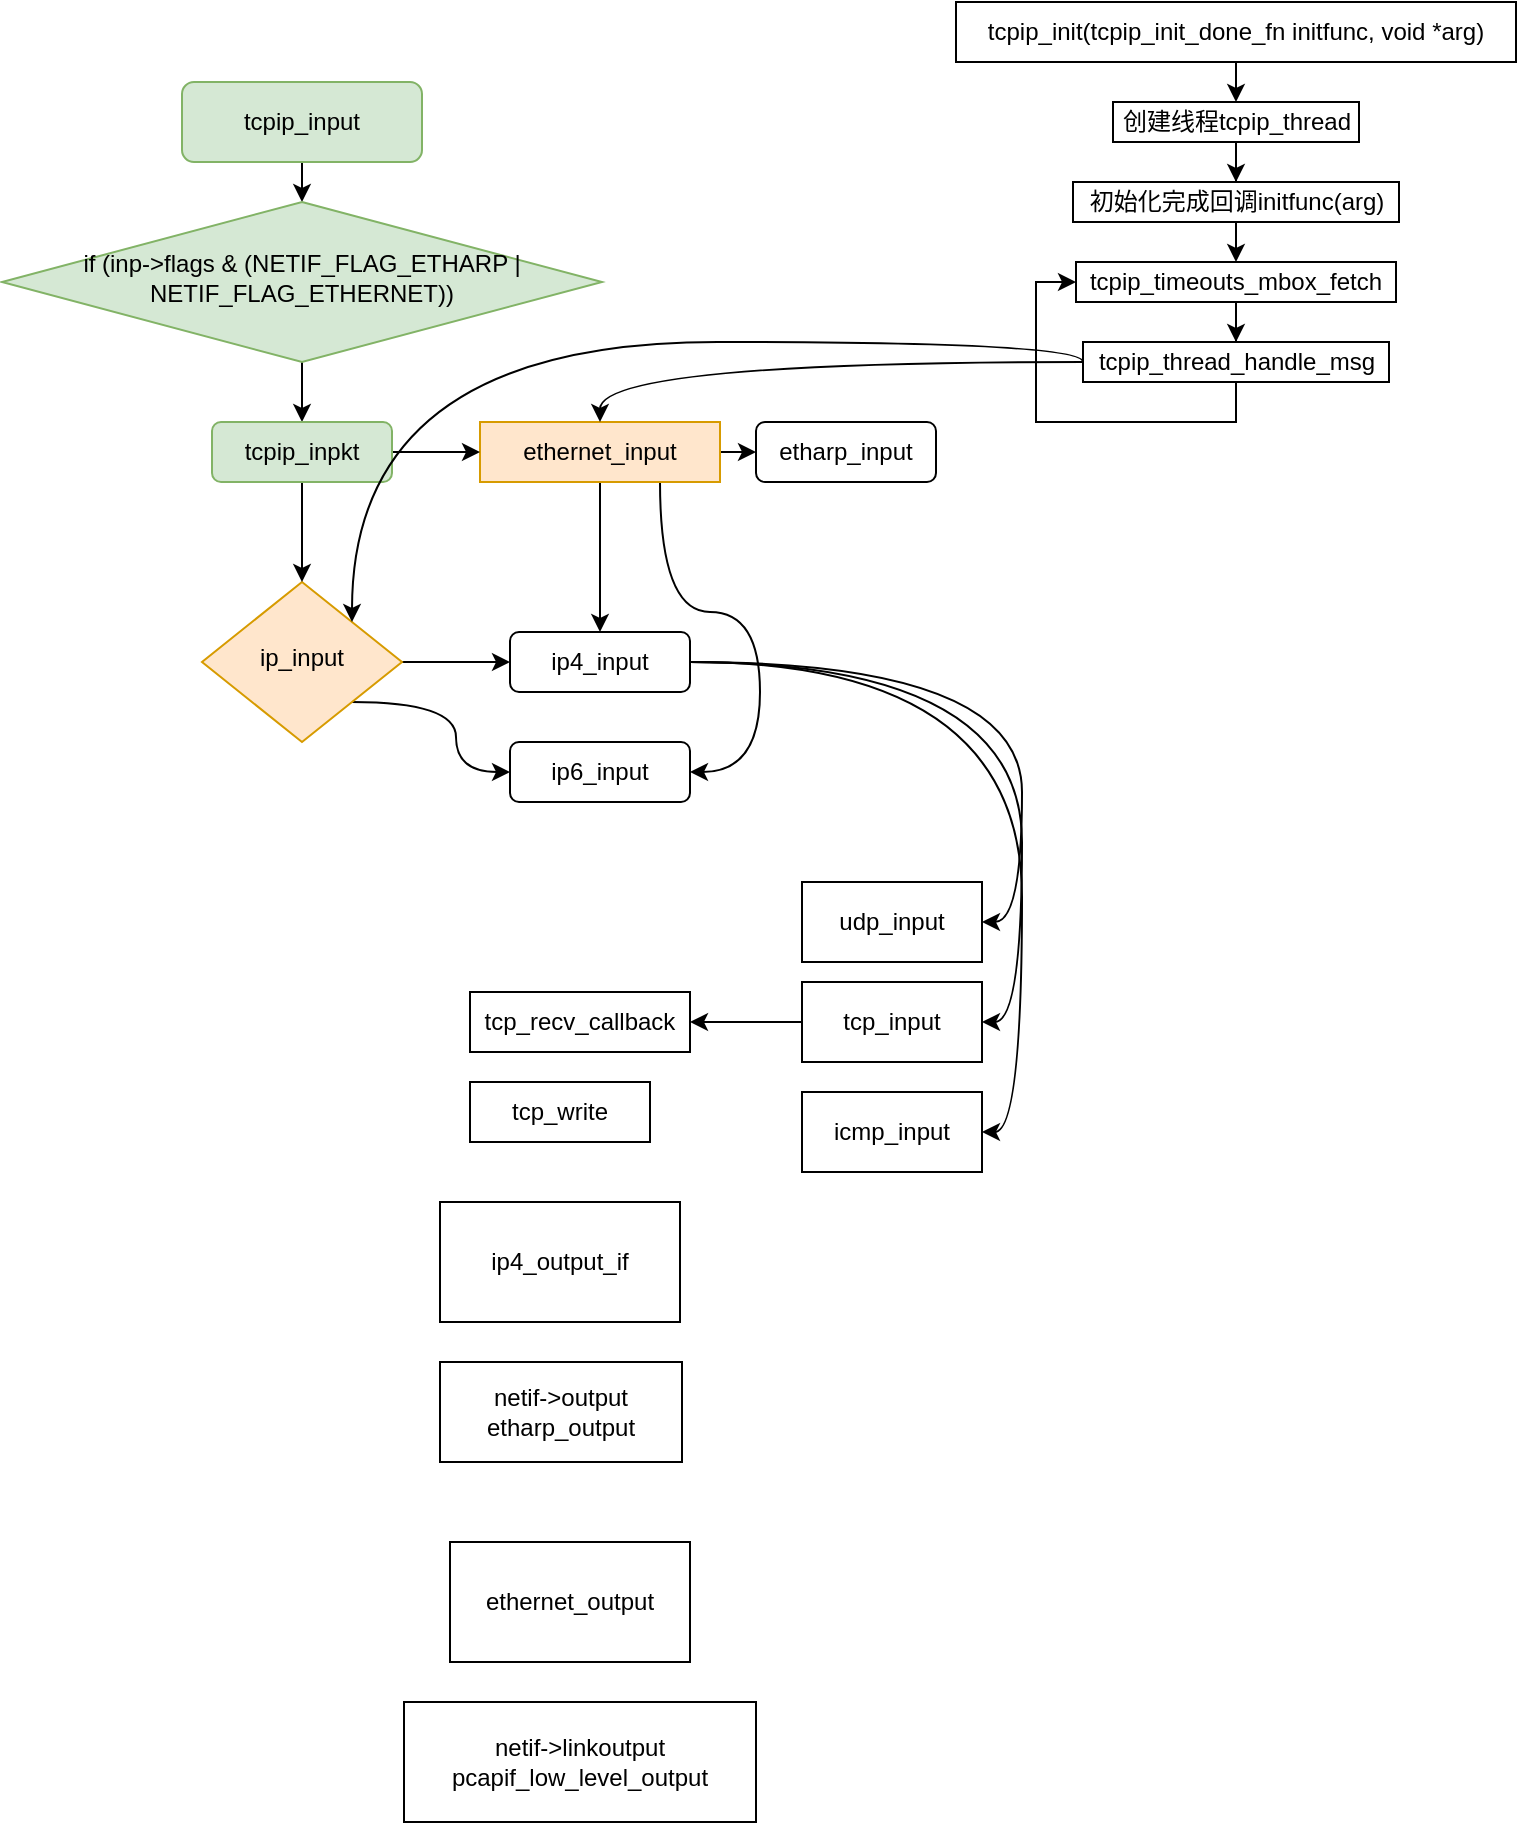 <mxfile version="22.1.0" type="github">
  <diagram id="C5RBs43oDa-KdzZeNtuy" name="Page-1">
    <mxGraphModel dx="839" dy="527" grid="1" gridSize="10" guides="1" tooltips="1" connect="1" arrows="1" fold="1" page="1" pageScale="1" pageWidth="827" pageHeight="1169" math="0" shadow="0">
      <root>
        <mxCell id="WIyWlLk6GJQsqaUBKTNV-0" />
        <mxCell id="WIyWlLk6GJQsqaUBKTNV-1" parent="WIyWlLk6GJQsqaUBKTNV-0" />
        <mxCell id="I_E26UzWS_VHLFwQ0atA-13" style="edgeStyle=orthogonalEdgeStyle;rounded=0;orthogonalLoop=1;jettySize=auto;html=1;exitX=0.5;exitY=1;exitDx=0;exitDy=0;entryX=0.5;entryY=0;entryDx=0;entryDy=0;" parent="WIyWlLk6GJQsqaUBKTNV-1" source="WIyWlLk6GJQsqaUBKTNV-3" target="WIyWlLk6GJQsqaUBKTNV-6" edge="1">
          <mxGeometry relative="1" as="geometry" />
        </mxCell>
        <mxCell id="WIyWlLk6GJQsqaUBKTNV-3" value="tcpip_input" style="rounded=1;whiteSpace=wrap;html=1;fontSize=12;glass=0;strokeWidth=1;shadow=0;fillColor=#d5e8d4;strokeColor=#82b366;" parent="WIyWlLk6GJQsqaUBKTNV-1" vertex="1">
          <mxGeometry x="160" y="40" width="120" height="40" as="geometry" />
        </mxCell>
        <mxCell id="I_E26UzWS_VHLFwQ0atA-14" style="edgeStyle=orthogonalEdgeStyle;rounded=0;orthogonalLoop=1;jettySize=auto;html=1;exitX=0.5;exitY=1;exitDx=0;exitDy=0;entryX=0.5;entryY=0;entryDx=0;entryDy=0;" parent="WIyWlLk6GJQsqaUBKTNV-1" source="WIyWlLk6GJQsqaUBKTNV-6" target="I_E26UzWS_VHLFwQ0atA-8" edge="1">
          <mxGeometry relative="1" as="geometry" />
        </mxCell>
        <mxCell id="WIyWlLk6GJQsqaUBKTNV-6" value="if (inp-&amp;gt;flags &amp;amp; (NETIF_FLAG_ETHARP | NETIF_FLAG_ETHERNET))" style="rhombus;whiteSpace=wrap;html=1;shadow=0;fontFamily=Helvetica;fontSize=12;align=center;strokeWidth=1;spacing=6;spacingTop=-4;fillColor=#d5e8d4;strokeColor=#82b366;" parent="WIyWlLk6GJQsqaUBKTNV-1" vertex="1">
          <mxGeometry x="70" y="100" width="300" height="80" as="geometry" />
        </mxCell>
        <mxCell id="I_E26UzWS_VHLFwQ0atA-4" style="edgeStyle=orthogonalEdgeStyle;rounded=0;orthogonalLoop=1;jettySize=auto;html=1;exitX=1;exitY=0.5;exitDx=0;exitDy=0;entryX=0;entryY=0.5;entryDx=0;entryDy=0;" parent="WIyWlLk6GJQsqaUBKTNV-1" source="WIyWlLk6GJQsqaUBKTNV-7" target="I_E26UzWS_VHLFwQ0atA-3" edge="1">
          <mxGeometry relative="1" as="geometry" />
        </mxCell>
        <mxCell id="I_E26UzWS_VHLFwQ0atA-25" value="" style="edgeStyle=orthogonalEdgeStyle;rounded=0;orthogonalLoop=1;jettySize=auto;html=1;curved=1;" parent="WIyWlLk6GJQsqaUBKTNV-1" source="WIyWlLk6GJQsqaUBKTNV-7" target="I_E26UzWS_VHLFwQ0atA-1" edge="1">
          <mxGeometry relative="1" as="geometry" />
        </mxCell>
        <mxCell id="I_E26UzWS_VHLFwQ0atA-26" style="edgeStyle=orthogonalEdgeStyle;rounded=0;orthogonalLoop=1;jettySize=auto;html=1;exitX=0.75;exitY=1;exitDx=0;exitDy=0;entryX=1;entryY=0.5;entryDx=0;entryDy=0;curved=1;" parent="WIyWlLk6GJQsqaUBKTNV-1" source="WIyWlLk6GJQsqaUBKTNV-7" target="I_E26UzWS_VHLFwQ0atA-5" edge="1">
          <mxGeometry relative="1" as="geometry" />
        </mxCell>
        <mxCell id="WIyWlLk6GJQsqaUBKTNV-7" value="ethernet_input" style="rounded=1;whiteSpace=wrap;html=1;fontSize=12;glass=0;strokeWidth=1;shadow=0;arcSize=0;fillColor=#ffe6cc;strokeColor=#d79b00;" parent="WIyWlLk6GJQsqaUBKTNV-1" vertex="1">
          <mxGeometry x="309" y="210" width="120" height="30" as="geometry" />
        </mxCell>
        <mxCell id="I_E26UzWS_VHLFwQ0atA-22" style="edgeStyle=orthogonalEdgeStyle;rounded=0;orthogonalLoop=1;jettySize=auto;html=1;" parent="WIyWlLk6GJQsqaUBKTNV-1" source="WIyWlLk6GJQsqaUBKTNV-10" target="I_E26UzWS_VHLFwQ0atA-1" edge="1">
          <mxGeometry relative="1" as="geometry" />
        </mxCell>
        <mxCell id="I_E26UzWS_VHLFwQ0atA-24" style="edgeStyle=orthogonalEdgeStyle;rounded=0;orthogonalLoop=1;jettySize=auto;html=1;exitX=1;exitY=1;exitDx=0;exitDy=0;entryX=0;entryY=0.5;entryDx=0;entryDy=0;elbow=vertical;curved=1;" parent="WIyWlLk6GJQsqaUBKTNV-1" source="WIyWlLk6GJQsqaUBKTNV-10" target="I_E26UzWS_VHLFwQ0atA-5" edge="1">
          <mxGeometry relative="1" as="geometry" />
        </mxCell>
        <mxCell id="WIyWlLk6GJQsqaUBKTNV-10" value="ip_input" style="rhombus;whiteSpace=wrap;html=1;shadow=0;fontFamily=Helvetica;fontSize=12;align=center;strokeWidth=1;spacing=6;spacingTop=-4;fillColor=#ffe6cc;strokeColor=#d79b00;" parent="WIyWlLk6GJQsqaUBKTNV-1" vertex="1">
          <mxGeometry x="170" y="290" width="100" height="80" as="geometry" />
        </mxCell>
        <mxCell id="I_E26UzWS_VHLFwQ0atA-32" style="edgeStyle=orthogonalEdgeStyle;rounded=0;orthogonalLoop=1;jettySize=auto;html=1;entryX=1;entryY=0.5;entryDx=0;entryDy=0;curved=1;exitX=1;exitY=0.5;exitDx=0;exitDy=0;" parent="WIyWlLk6GJQsqaUBKTNV-1" source="I_E26UzWS_VHLFwQ0atA-1" target="I_E26UzWS_VHLFwQ0atA-28" edge="1">
          <mxGeometry relative="1" as="geometry" />
        </mxCell>
        <mxCell id="I_E26UzWS_VHLFwQ0atA-33" style="edgeStyle=orthogonalEdgeStyle;rounded=0;orthogonalLoop=1;jettySize=auto;html=1;exitX=1;exitY=0.5;exitDx=0;exitDy=0;entryX=1;entryY=0.5;entryDx=0;entryDy=0;curved=1;" parent="WIyWlLk6GJQsqaUBKTNV-1" source="I_E26UzWS_VHLFwQ0atA-1" target="I_E26UzWS_VHLFwQ0atA-29" edge="1">
          <mxGeometry relative="1" as="geometry" />
        </mxCell>
        <mxCell id="I_E26UzWS_VHLFwQ0atA-34" style="edgeStyle=orthogonalEdgeStyle;rounded=0;orthogonalLoop=1;jettySize=auto;html=1;exitX=1;exitY=0.5;exitDx=0;exitDy=0;entryX=1;entryY=0.5;entryDx=0;entryDy=0;curved=1;" parent="WIyWlLk6GJQsqaUBKTNV-1" source="I_E26UzWS_VHLFwQ0atA-1" target="I_E26UzWS_VHLFwQ0atA-31" edge="1">
          <mxGeometry relative="1" as="geometry" />
        </mxCell>
        <mxCell id="I_E26UzWS_VHLFwQ0atA-1" value="ip4_input" style="rounded=1;whiteSpace=wrap;html=1;" parent="WIyWlLk6GJQsqaUBKTNV-1" vertex="1">
          <mxGeometry x="324" y="315" width="90" height="30" as="geometry" />
        </mxCell>
        <mxCell id="I_E26UzWS_VHLFwQ0atA-3" value="etharp_input" style="rounded=1;whiteSpace=wrap;html=1;" parent="WIyWlLk6GJQsqaUBKTNV-1" vertex="1">
          <mxGeometry x="447" y="210" width="90" height="30" as="geometry" />
        </mxCell>
        <mxCell id="I_E26UzWS_VHLFwQ0atA-5" value="ip6_input" style="rounded=1;whiteSpace=wrap;html=1;" parent="WIyWlLk6GJQsqaUBKTNV-1" vertex="1">
          <mxGeometry x="324" y="370" width="90" height="30" as="geometry" />
        </mxCell>
        <mxCell id="I_E26UzWS_VHLFwQ0atA-15" style="edgeStyle=orthogonalEdgeStyle;rounded=0;orthogonalLoop=1;jettySize=auto;html=1;exitX=1;exitY=0.5;exitDx=0;exitDy=0;entryX=0;entryY=0.5;entryDx=0;entryDy=0;" parent="WIyWlLk6GJQsqaUBKTNV-1" source="I_E26UzWS_VHLFwQ0atA-8" target="WIyWlLk6GJQsqaUBKTNV-7" edge="1">
          <mxGeometry relative="1" as="geometry" />
        </mxCell>
        <mxCell id="I_E26UzWS_VHLFwQ0atA-16" style="edgeStyle=orthogonalEdgeStyle;rounded=0;orthogonalLoop=1;jettySize=auto;html=1;exitX=0.5;exitY=1;exitDx=0;exitDy=0;entryX=0.5;entryY=0;entryDx=0;entryDy=0;" parent="WIyWlLk6GJQsqaUBKTNV-1" source="I_E26UzWS_VHLFwQ0atA-8" target="WIyWlLk6GJQsqaUBKTNV-10" edge="1">
          <mxGeometry relative="1" as="geometry" />
        </mxCell>
        <mxCell id="I_E26UzWS_VHLFwQ0atA-8" value="tcpip_inpkt" style="rounded=1;whiteSpace=wrap;html=1;fillColor=#d5e8d4;strokeColor=#82b366;" parent="WIyWlLk6GJQsqaUBKTNV-1" vertex="1">
          <mxGeometry x="175" y="210" width="90" height="30" as="geometry" />
        </mxCell>
        <mxCell id="I_E26UzWS_VHLFwQ0atA-28" value="udp_input" style="rounded=0;whiteSpace=wrap;html=1;" parent="WIyWlLk6GJQsqaUBKTNV-1" vertex="1">
          <mxGeometry x="470" y="440" width="90" height="40" as="geometry" />
        </mxCell>
        <mxCell id="Y6cJ1kf8lucf0hTfPH2V-1" style="edgeStyle=orthogonalEdgeStyle;rounded=0;orthogonalLoop=1;jettySize=auto;html=1;curved=1;" edge="1" parent="WIyWlLk6GJQsqaUBKTNV-1" source="I_E26UzWS_VHLFwQ0atA-29" target="Y6cJ1kf8lucf0hTfPH2V-0">
          <mxGeometry relative="1" as="geometry" />
        </mxCell>
        <mxCell id="I_E26UzWS_VHLFwQ0atA-29" value="tcp_input" style="rounded=0;whiteSpace=wrap;html=1;" parent="WIyWlLk6GJQsqaUBKTNV-1" vertex="1">
          <mxGeometry x="470" y="490" width="90" height="40" as="geometry" />
        </mxCell>
        <mxCell id="I_E26UzWS_VHLFwQ0atA-31" value="icmp_input" style="rounded=0;whiteSpace=wrap;html=1;" parent="WIyWlLk6GJQsqaUBKTNV-1" vertex="1">
          <mxGeometry x="470" y="545" width="90" height="40" as="geometry" />
        </mxCell>
        <mxCell id="Y6cJ1kf8lucf0hTfPH2V-0" value="tcp_recv_callback" style="rounded=0;whiteSpace=wrap;html=1;" vertex="1" parent="WIyWlLk6GJQsqaUBKTNV-1">
          <mxGeometry x="304" y="495" width="110" height="30" as="geometry" />
        </mxCell>
        <mxCell id="Y6cJ1kf8lucf0hTfPH2V-2" value="tcp_write" style="rounded=0;whiteSpace=wrap;html=1;" vertex="1" parent="WIyWlLk6GJQsqaUBKTNV-1">
          <mxGeometry x="304" y="540" width="90" height="30" as="geometry" />
        </mxCell>
        <mxCell id="Y6cJ1kf8lucf0hTfPH2V-3" value="ip4_output_if" style="rounded=0;whiteSpace=wrap;html=1;" vertex="1" parent="WIyWlLk6GJQsqaUBKTNV-1">
          <mxGeometry x="289" y="600" width="120" height="60" as="geometry" />
        </mxCell>
        <mxCell id="Y6cJ1kf8lucf0hTfPH2V-5" value="netif-&amp;gt;output&lt;br&gt;etharp_output" style="rounded=0;whiteSpace=wrap;html=1;" vertex="1" parent="WIyWlLk6GJQsqaUBKTNV-1">
          <mxGeometry x="289" y="680" width="121" height="50" as="geometry" />
        </mxCell>
        <mxCell id="Y6cJ1kf8lucf0hTfPH2V-6" value="ethernet_output" style="rounded=0;whiteSpace=wrap;html=1;" vertex="1" parent="WIyWlLk6GJQsqaUBKTNV-1">
          <mxGeometry x="294" y="770" width="120" height="60" as="geometry" />
        </mxCell>
        <mxCell id="Y6cJ1kf8lucf0hTfPH2V-7" value="netif-&amp;gt;linkoutput&lt;br&gt;pcapif_low_level_output" style="rounded=0;whiteSpace=wrap;html=1;" vertex="1" parent="WIyWlLk6GJQsqaUBKTNV-1">
          <mxGeometry x="271" y="850" width="176" height="60" as="geometry" />
        </mxCell>
        <mxCell id="Y6cJ1kf8lucf0hTfPH2V-12" style="edgeStyle=orthogonalEdgeStyle;rounded=0;orthogonalLoop=1;jettySize=auto;html=1;exitX=0.5;exitY=1;exitDx=0;exitDy=0;entryX=0.5;entryY=0;entryDx=0;entryDy=0;" edge="1" parent="WIyWlLk6GJQsqaUBKTNV-1" source="Y6cJ1kf8lucf0hTfPH2V-9" target="Y6cJ1kf8lucf0hTfPH2V-10">
          <mxGeometry relative="1" as="geometry" />
        </mxCell>
        <mxCell id="Y6cJ1kf8lucf0hTfPH2V-9" value="tcpip_init(tcpip_init_done_fn initfunc, void *arg)" style="rounded=0;whiteSpace=wrap;html=1;" vertex="1" parent="WIyWlLk6GJQsqaUBKTNV-1">
          <mxGeometry x="547" width="280" height="30" as="geometry" />
        </mxCell>
        <mxCell id="Y6cJ1kf8lucf0hTfPH2V-16" style="edgeStyle=orthogonalEdgeStyle;rounded=0;orthogonalLoop=1;jettySize=auto;html=1;exitX=0.5;exitY=1;exitDx=0;exitDy=0;" edge="1" parent="WIyWlLk6GJQsqaUBKTNV-1" source="Y6cJ1kf8lucf0hTfPH2V-10" target="Y6cJ1kf8lucf0hTfPH2V-15">
          <mxGeometry relative="1" as="geometry" />
        </mxCell>
        <mxCell id="Y6cJ1kf8lucf0hTfPH2V-10" value="创建线程tcpip_thread" style="rounded=0;whiteSpace=wrap;html=1;" vertex="1" parent="WIyWlLk6GJQsqaUBKTNV-1">
          <mxGeometry x="625.5" y="50" width="123" height="20" as="geometry" />
        </mxCell>
        <mxCell id="Y6cJ1kf8lucf0hTfPH2V-19" style="edgeStyle=orthogonalEdgeStyle;rounded=0;orthogonalLoop=1;jettySize=auto;html=1;exitX=0.5;exitY=1;exitDx=0;exitDy=0;" edge="1" parent="WIyWlLk6GJQsqaUBKTNV-1" source="Y6cJ1kf8lucf0hTfPH2V-13" target="Y6cJ1kf8lucf0hTfPH2V-18">
          <mxGeometry relative="1" as="geometry" />
        </mxCell>
        <mxCell id="Y6cJ1kf8lucf0hTfPH2V-13" value="tcpip_timeouts_mbox_fetch" style="rounded=0;whiteSpace=wrap;html=1;" vertex="1" parent="WIyWlLk6GJQsqaUBKTNV-1">
          <mxGeometry x="607" y="130" width="160" height="20" as="geometry" />
        </mxCell>
        <mxCell id="Y6cJ1kf8lucf0hTfPH2V-17" style="edgeStyle=orthogonalEdgeStyle;rounded=0;orthogonalLoop=1;jettySize=auto;html=1;exitX=0.5;exitY=1;exitDx=0;exitDy=0;entryX=0.5;entryY=0;entryDx=0;entryDy=0;" edge="1" parent="WIyWlLk6GJQsqaUBKTNV-1" source="Y6cJ1kf8lucf0hTfPH2V-15" target="Y6cJ1kf8lucf0hTfPH2V-13">
          <mxGeometry relative="1" as="geometry" />
        </mxCell>
        <mxCell id="Y6cJ1kf8lucf0hTfPH2V-15" value="初始化完成回调initfunc(arg)" style="rounded=0;whiteSpace=wrap;html=1;" vertex="1" parent="WIyWlLk6GJQsqaUBKTNV-1">
          <mxGeometry x="605.5" y="90" width="163" height="20" as="geometry" />
        </mxCell>
        <mxCell id="Y6cJ1kf8lucf0hTfPH2V-20" style="edgeStyle=orthogonalEdgeStyle;rounded=0;orthogonalLoop=1;jettySize=auto;html=1;exitX=0.5;exitY=1;exitDx=0;exitDy=0;entryX=0;entryY=0.5;entryDx=0;entryDy=0;" edge="1" parent="WIyWlLk6GJQsqaUBKTNV-1" source="Y6cJ1kf8lucf0hTfPH2V-18" target="Y6cJ1kf8lucf0hTfPH2V-13">
          <mxGeometry relative="1" as="geometry" />
        </mxCell>
        <mxCell id="Y6cJ1kf8lucf0hTfPH2V-21" style="edgeStyle=orthogonalEdgeStyle;rounded=0;orthogonalLoop=1;jettySize=auto;html=1;exitX=0;exitY=0.5;exitDx=0;exitDy=0;entryX=0.5;entryY=0;entryDx=0;entryDy=0;curved=1;" edge="1" parent="WIyWlLk6GJQsqaUBKTNV-1" source="Y6cJ1kf8lucf0hTfPH2V-18" target="WIyWlLk6GJQsqaUBKTNV-7">
          <mxGeometry relative="1" as="geometry" />
        </mxCell>
        <mxCell id="Y6cJ1kf8lucf0hTfPH2V-23" style="edgeStyle=orthogonalEdgeStyle;rounded=0;orthogonalLoop=1;jettySize=auto;html=1;exitX=0;exitY=0.5;exitDx=0;exitDy=0;entryX=1;entryY=0;entryDx=0;entryDy=0;curved=1;" edge="1" parent="WIyWlLk6GJQsqaUBKTNV-1" source="Y6cJ1kf8lucf0hTfPH2V-18" target="WIyWlLk6GJQsqaUBKTNV-10">
          <mxGeometry relative="1" as="geometry">
            <Array as="points">
              <mxPoint x="611" y="170" />
              <mxPoint x="245" y="170" />
            </Array>
          </mxGeometry>
        </mxCell>
        <mxCell id="Y6cJ1kf8lucf0hTfPH2V-18" value="tcpip_thread_handle_msg" style="rounded=0;whiteSpace=wrap;html=1;" vertex="1" parent="WIyWlLk6GJQsqaUBKTNV-1">
          <mxGeometry x="610.5" y="170" width="153" height="20" as="geometry" />
        </mxCell>
      </root>
    </mxGraphModel>
  </diagram>
</mxfile>
